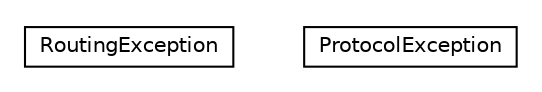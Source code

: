 #!/usr/local/bin/dot
#
# Class diagram 
# Generated by UMLGraph version R5_6-24-gf6e263 (http://www.umlgraph.org/)
#

digraph G {
	edge [fontname="Helvetica",fontsize=10,labelfontname="Helvetica",labelfontsize=10];
	node [fontname="Helvetica",fontsize=10,shape=plaintext];
	nodesep=0.25;
	ranksep=0.5;
	// babble.net.exception.RoutingException
	c0 [label=<<table title="babble.net.exception.RoutingException" border="0" cellborder="1" cellspacing="0" cellpadding="2" port="p" href="./RoutingException.html">
		<tr><td><table border="0" cellspacing="0" cellpadding="1">
<tr><td align="center" balign="center"> RoutingException </td></tr>
		</table></td></tr>
		</table>>, URL="./RoutingException.html", fontname="Helvetica", fontcolor="black", fontsize=10.0];
	// babble.net.exception.ProtocolException
	c1 [label=<<table title="babble.net.exception.ProtocolException" border="0" cellborder="1" cellspacing="0" cellpadding="2" port="p" href="./ProtocolException.html">
		<tr><td><table border="0" cellspacing="0" cellpadding="1">
<tr><td align="center" balign="center"> ProtocolException </td></tr>
		</table></td></tr>
		</table>>, URL="./ProtocolException.html", fontname="Helvetica", fontcolor="black", fontsize=10.0];
}

